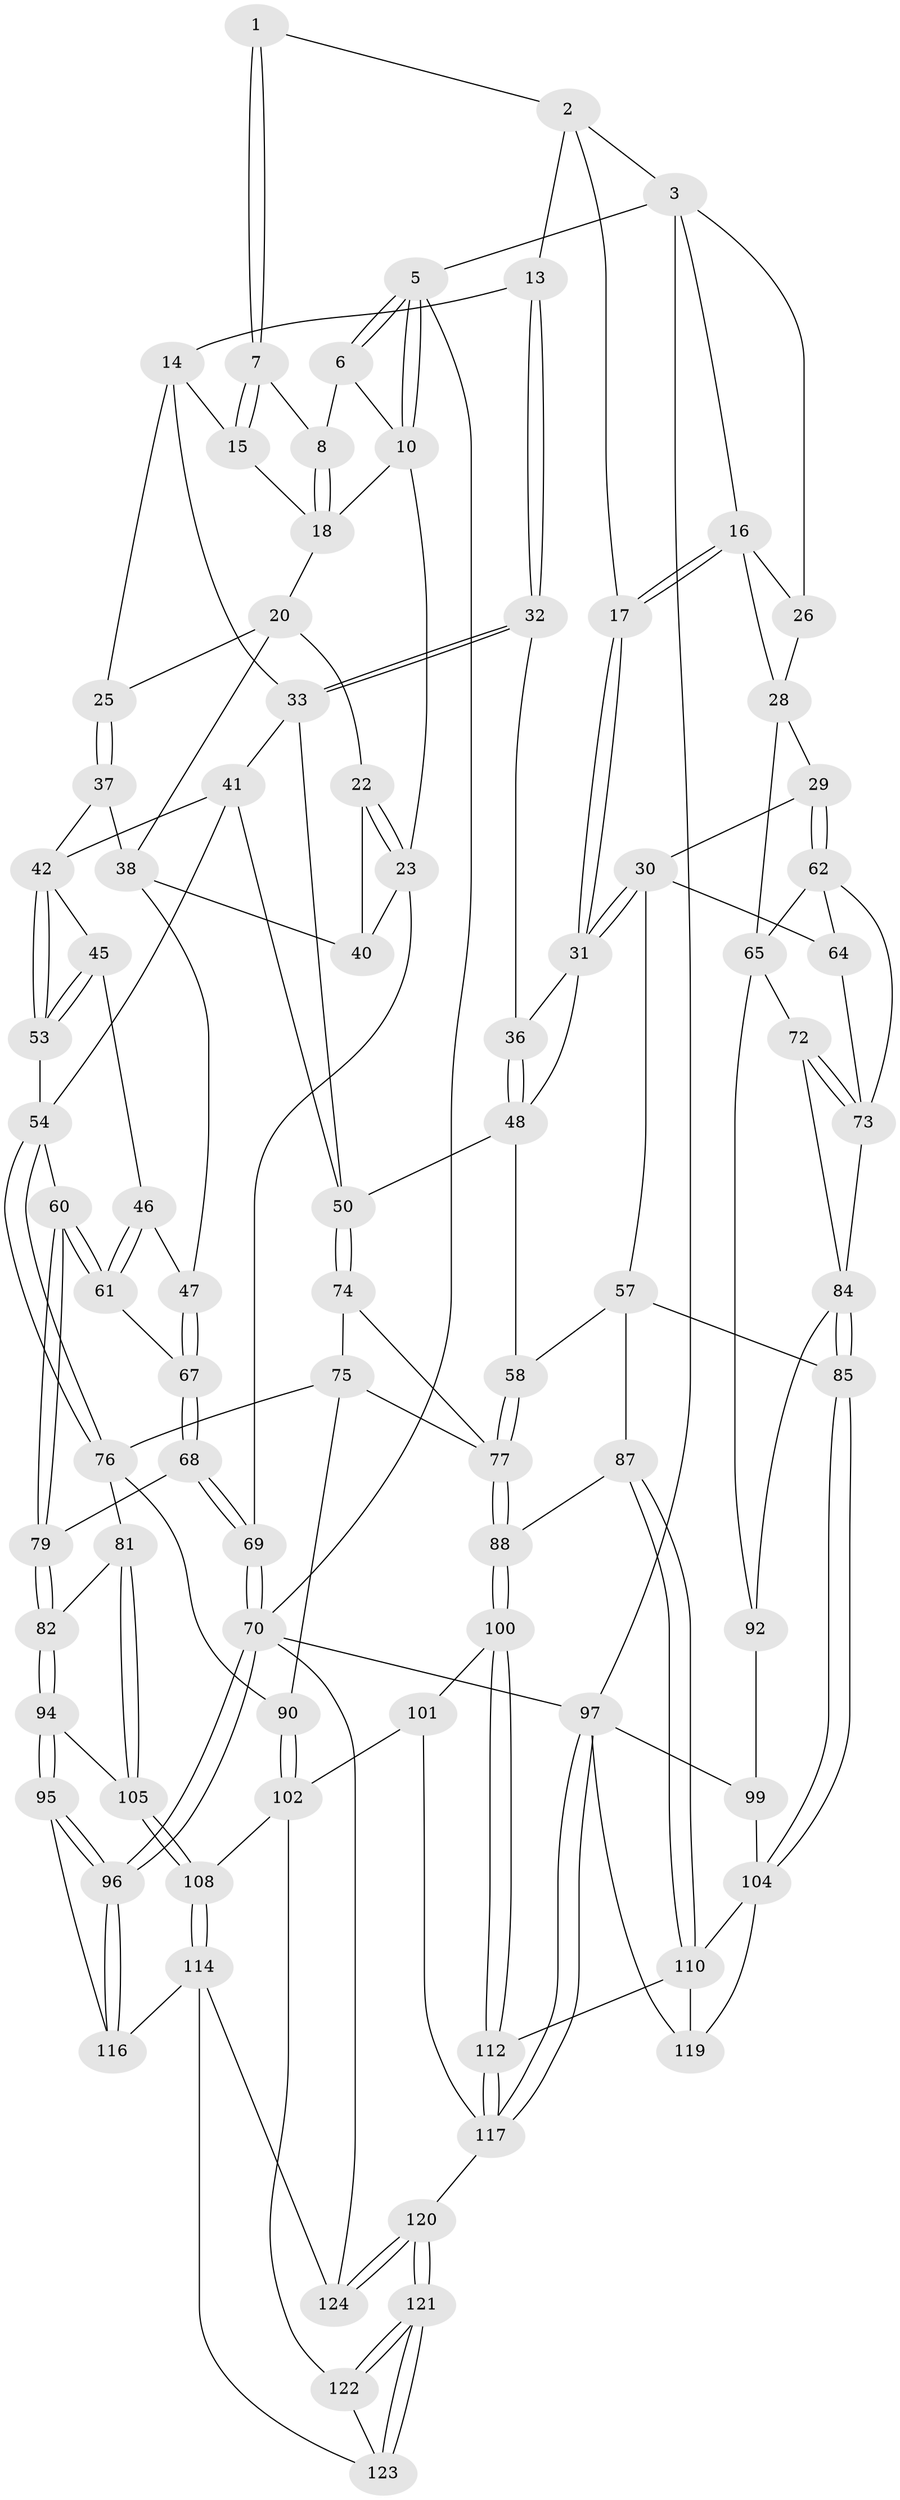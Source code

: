 // Generated by graph-tools (version 1.1) at 2025/24/03/03/25 07:24:35]
// undirected, 86 vertices, 196 edges
graph export_dot {
graph [start="1"]
  node [color=gray90,style=filled];
  1 [pos="+0.317727850924291+0"];
  2 [pos="+0.44598422198526794+0",super="+12"];
  3 [pos="+0.8142021436312242+0",super="+4"];
  5 [pos="+0+0"];
  6 [pos="+0.2366364685119837+0",super="+9"];
  7 [pos="+0.286704103147822+0.09426381481231698"];
  8 [pos="+0.2462213696944765+0.10165241275484899"];
  10 [pos="+0+0.0904204464976843",super="+11"];
  13 [pos="+0.46597935737165397+0.16556218353612043"];
  14 [pos="+0.42835219260988117+0.16898678742350184",super="+24"];
  15 [pos="+0.3748638329495505+0.1611873177310933"];
  16 [pos="+0.7367700409917258+0.1517076368333987",super="+27"];
  17 [pos="+0.6639978873518492+0.1985352694171626"];
  18 [pos="+0.15303530762789566+0.1682380566253579",super="+19"];
  20 [pos="+0.18663755941213162+0.26855350955239166",super="+21"];
  22 [pos="+0.10151093781920012+0.3129455769515188"];
  23 [pos="+0+0.15046794150146237",super="+44"];
  25 [pos="+0.2671064723339552+0.3151158450205309"];
  26 [pos="+1+0"];
  28 [pos="+1+0.3236213352269001",super="+59"];
  29 [pos="+0.891381709173863+0.417406835908298"];
  30 [pos="+0.7639687256305985+0.42979059114185275",super="+56"];
  31 [pos="+0.6672718667348425+0.3639307334424984",super="+35"];
  32 [pos="+0.4352743297524868+0.35140592062338394"];
  33 [pos="+0.40518865766521317+0.3776260941630336",super="+34"];
  36 [pos="+0.4396602414716303+0.35326387349451344"];
  37 [pos="+0.22001934890426653+0.401758096616465"];
  38 [pos="+0.17008454366822398+0.39524238833474684",super="+39"];
  40 [pos="+0.07121345836990475+0.37339156288127234"];
  41 [pos="+0.2862507280900889+0.43355299129179864",super="+52"];
  42 [pos="+0.2832370628856916+0.43513660402784643",super="+43"];
  45 [pos="+0.21726369812710716+0.48582198587372827"];
  46 [pos="+0.20998558896203273+0.4866998927874141"];
  47 [pos="+0.14137745597624599+0.47052904589790306"];
  48 [pos="+0.5629742445352838+0.5179573728885931",super="+49"];
  50 [pos="+0.536971725838592+0.5353421987414481",super="+51"];
  53 [pos="+0.2899577309320486+0.5588649893432333"];
  54 [pos="+0.3365532584911518+0.5953388997619611",super="+55"];
  57 [pos="+0.7116134745153148+0.6109960858362977",super="+86"];
  58 [pos="+0.6810914259780748+0.6062804330736146"];
  60 [pos="+0.21512506492329583+0.6175024542701674"];
  61 [pos="+0.21030113901370304+0.5956353726129153"];
  62 [pos="+0.892156611669423+0.5317278776259244",super="+63"];
  64 [pos="+0.8049942012781731+0.6152995871936019"];
  65 [pos="+1+0.6006576656482855",super="+66"];
  67 [pos="+0.12381626384140551+0.48716545426620333"];
  68 [pos="+0.03562004640156385+0.5519592912207706"];
  69 [pos="+0+0.5491758091048038"];
  70 [pos="+0+0.8834403918190911",super="+71"];
  72 [pos="+0.9664601085605132+0.668175776438619"];
  73 [pos="+0.9525319865687205+0.6649422249782025",super="+83"];
  74 [pos="+0.48291761809608047+0.6410301192447448"];
  75 [pos="+0.37727918355297596+0.6333117003025643",super="+89"];
  76 [pos="+0.3581560513223622+0.6278577258406086",super="+80"];
  77 [pos="+0.5412660470076219+0.7267363598750001",super="+78"];
  79 [pos="+0.16208293082968817+0.6643074532365518"];
  81 [pos="+0.18077501723419334+0.733749096178702"];
  82 [pos="+0.16666477216443448+0.7252731407841887"];
  84 [pos="+0.834179635101455+0.7630126738361886",super="+91"];
  85 [pos="+0.8170800603675128+0.8035656182288502"];
  87 [pos="+0.6080590039125131+0.7975962037165603"];
  88 [pos="+0.5782297578904331+0.787124067516597"];
  90 [pos="+0.35629803051862474+0.8515651048256565"];
  92 [pos="+1+0.6940317891239598",super="+93"];
  94 [pos="+0.07034052836399765+0.7883467854860009",super="+106"];
  95 [pos="+0+0.8499966287322859",super="+109"];
  96 [pos="+0+0.8506579076200336"];
  97 [pos="+1+1",super="+98"];
  99 [pos="+1+0.849284331376828",super="+103"];
  100 [pos="+0.4860194650047881+0.890180971571314"];
  101 [pos="+0.45404094508885784+0.8894985260414405"];
  102 [pos="+0.3574079496394499+0.8637290739978327",super="+107"];
  104 [pos="+0.8333141997103404+0.8514002130517329",super="+113"];
  105 [pos="+0.20229728365363145+0.8614980535556498"];
  108 [pos="+0.23593156266971216+0.8887521185543796"];
  110 [pos="+0.7451970325150777+1",super="+111"];
  112 [pos="+0.7229534763105576+1"];
  114 [pos="+0.19927994135262223+0.947024451856195",super="+115"];
  116 [pos="+0.17330340226383043+0.963224786438933"];
  117 [pos="+0.7212354528314365+1",super="+118"];
  119 [pos="+1+0.8897923738969407"];
  120 [pos="+0.345778960889358+1"];
  121 [pos="+0.34132589937269+1"];
  122 [pos="+0.3406662432250861+0.9684703873876277"];
  123 [pos="+0.23820988614195+0.9606295349870873"];
  124 [pos="+0.14651197943865638+1"];
  1 -- 2;
  1 -- 7;
  1 -- 7;
  2 -- 3;
  2 -- 17;
  2 -- 13;
  3 -- 16;
  3 -- 97;
  3 -- 26;
  3 -- 5;
  5 -- 6;
  5 -- 6;
  5 -- 10;
  5 -- 10;
  5 -- 70;
  6 -- 8;
  6 -- 10;
  7 -- 8;
  7 -- 15;
  7 -- 15;
  8 -- 18;
  8 -- 18;
  10 -- 23;
  10 -- 18;
  13 -- 14;
  13 -- 32;
  13 -- 32;
  14 -- 15;
  14 -- 25;
  14 -- 33;
  15 -- 18;
  16 -- 17;
  16 -- 17;
  16 -- 26;
  16 -- 28;
  17 -- 31;
  17 -- 31;
  18 -- 20;
  20 -- 25;
  20 -- 38;
  20 -- 22;
  22 -- 23;
  22 -- 23;
  22 -- 40;
  23 -- 40;
  23 -- 69;
  25 -- 37;
  25 -- 37;
  26 -- 28;
  28 -- 29;
  28 -- 65;
  29 -- 30;
  29 -- 62;
  29 -- 62;
  30 -- 31;
  30 -- 31;
  30 -- 64;
  30 -- 57;
  31 -- 48;
  31 -- 36;
  32 -- 33;
  32 -- 33;
  32 -- 36;
  33 -- 50;
  33 -- 41;
  36 -- 48;
  36 -- 48;
  37 -- 38;
  37 -- 42;
  38 -- 40;
  38 -- 47;
  41 -- 42;
  41 -- 54;
  41 -- 50;
  42 -- 53;
  42 -- 53;
  42 -- 45;
  45 -- 46;
  45 -- 53;
  45 -- 53;
  46 -- 47;
  46 -- 61;
  46 -- 61;
  47 -- 67;
  47 -- 67;
  48 -- 50;
  48 -- 58;
  50 -- 74;
  50 -- 74;
  53 -- 54;
  54 -- 76;
  54 -- 76;
  54 -- 60;
  57 -- 58;
  57 -- 85;
  57 -- 87;
  58 -- 77;
  58 -- 77;
  60 -- 61;
  60 -- 61;
  60 -- 79;
  60 -- 79;
  61 -- 67;
  62 -- 65;
  62 -- 64;
  62 -- 73;
  64 -- 73;
  65 -- 72;
  65 -- 92;
  67 -- 68;
  67 -- 68;
  68 -- 69;
  68 -- 69;
  68 -- 79;
  69 -- 70;
  69 -- 70;
  70 -- 96;
  70 -- 96;
  70 -- 97;
  70 -- 124;
  72 -- 73;
  72 -- 73;
  72 -- 84;
  73 -- 84;
  74 -- 75;
  74 -- 77;
  75 -- 76;
  75 -- 90;
  75 -- 77;
  76 -- 81;
  76 -- 90;
  77 -- 88;
  77 -- 88;
  79 -- 82;
  79 -- 82;
  81 -- 82;
  81 -- 105;
  81 -- 105;
  82 -- 94;
  82 -- 94;
  84 -- 85;
  84 -- 85;
  84 -- 92;
  85 -- 104;
  85 -- 104;
  87 -- 88;
  87 -- 110;
  87 -- 110;
  88 -- 100;
  88 -- 100;
  90 -- 102;
  90 -- 102;
  92 -- 99 [weight=2];
  94 -- 95 [weight=2];
  94 -- 95;
  94 -- 105;
  95 -- 96;
  95 -- 96;
  95 -- 116;
  96 -- 116;
  96 -- 116;
  97 -- 117;
  97 -- 117;
  97 -- 99;
  97 -- 119;
  99 -- 104;
  100 -- 101;
  100 -- 112;
  100 -- 112;
  101 -- 102;
  101 -- 117;
  102 -- 122;
  102 -- 108;
  104 -- 110;
  104 -- 119;
  105 -- 108;
  105 -- 108;
  108 -- 114;
  108 -- 114;
  110 -- 112;
  110 -- 119;
  112 -- 117;
  112 -- 117;
  114 -- 123;
  114 -- 116;
  114 -- 124;
  117 -- 120;
  120 -- 121;
  120 -- 121;
  120 -- 124;
  120 -- 124;
  121 -- 122;
  121 -- 122;
  121 -- 123;
  121 -- 123;
  122 -- 123;
}
